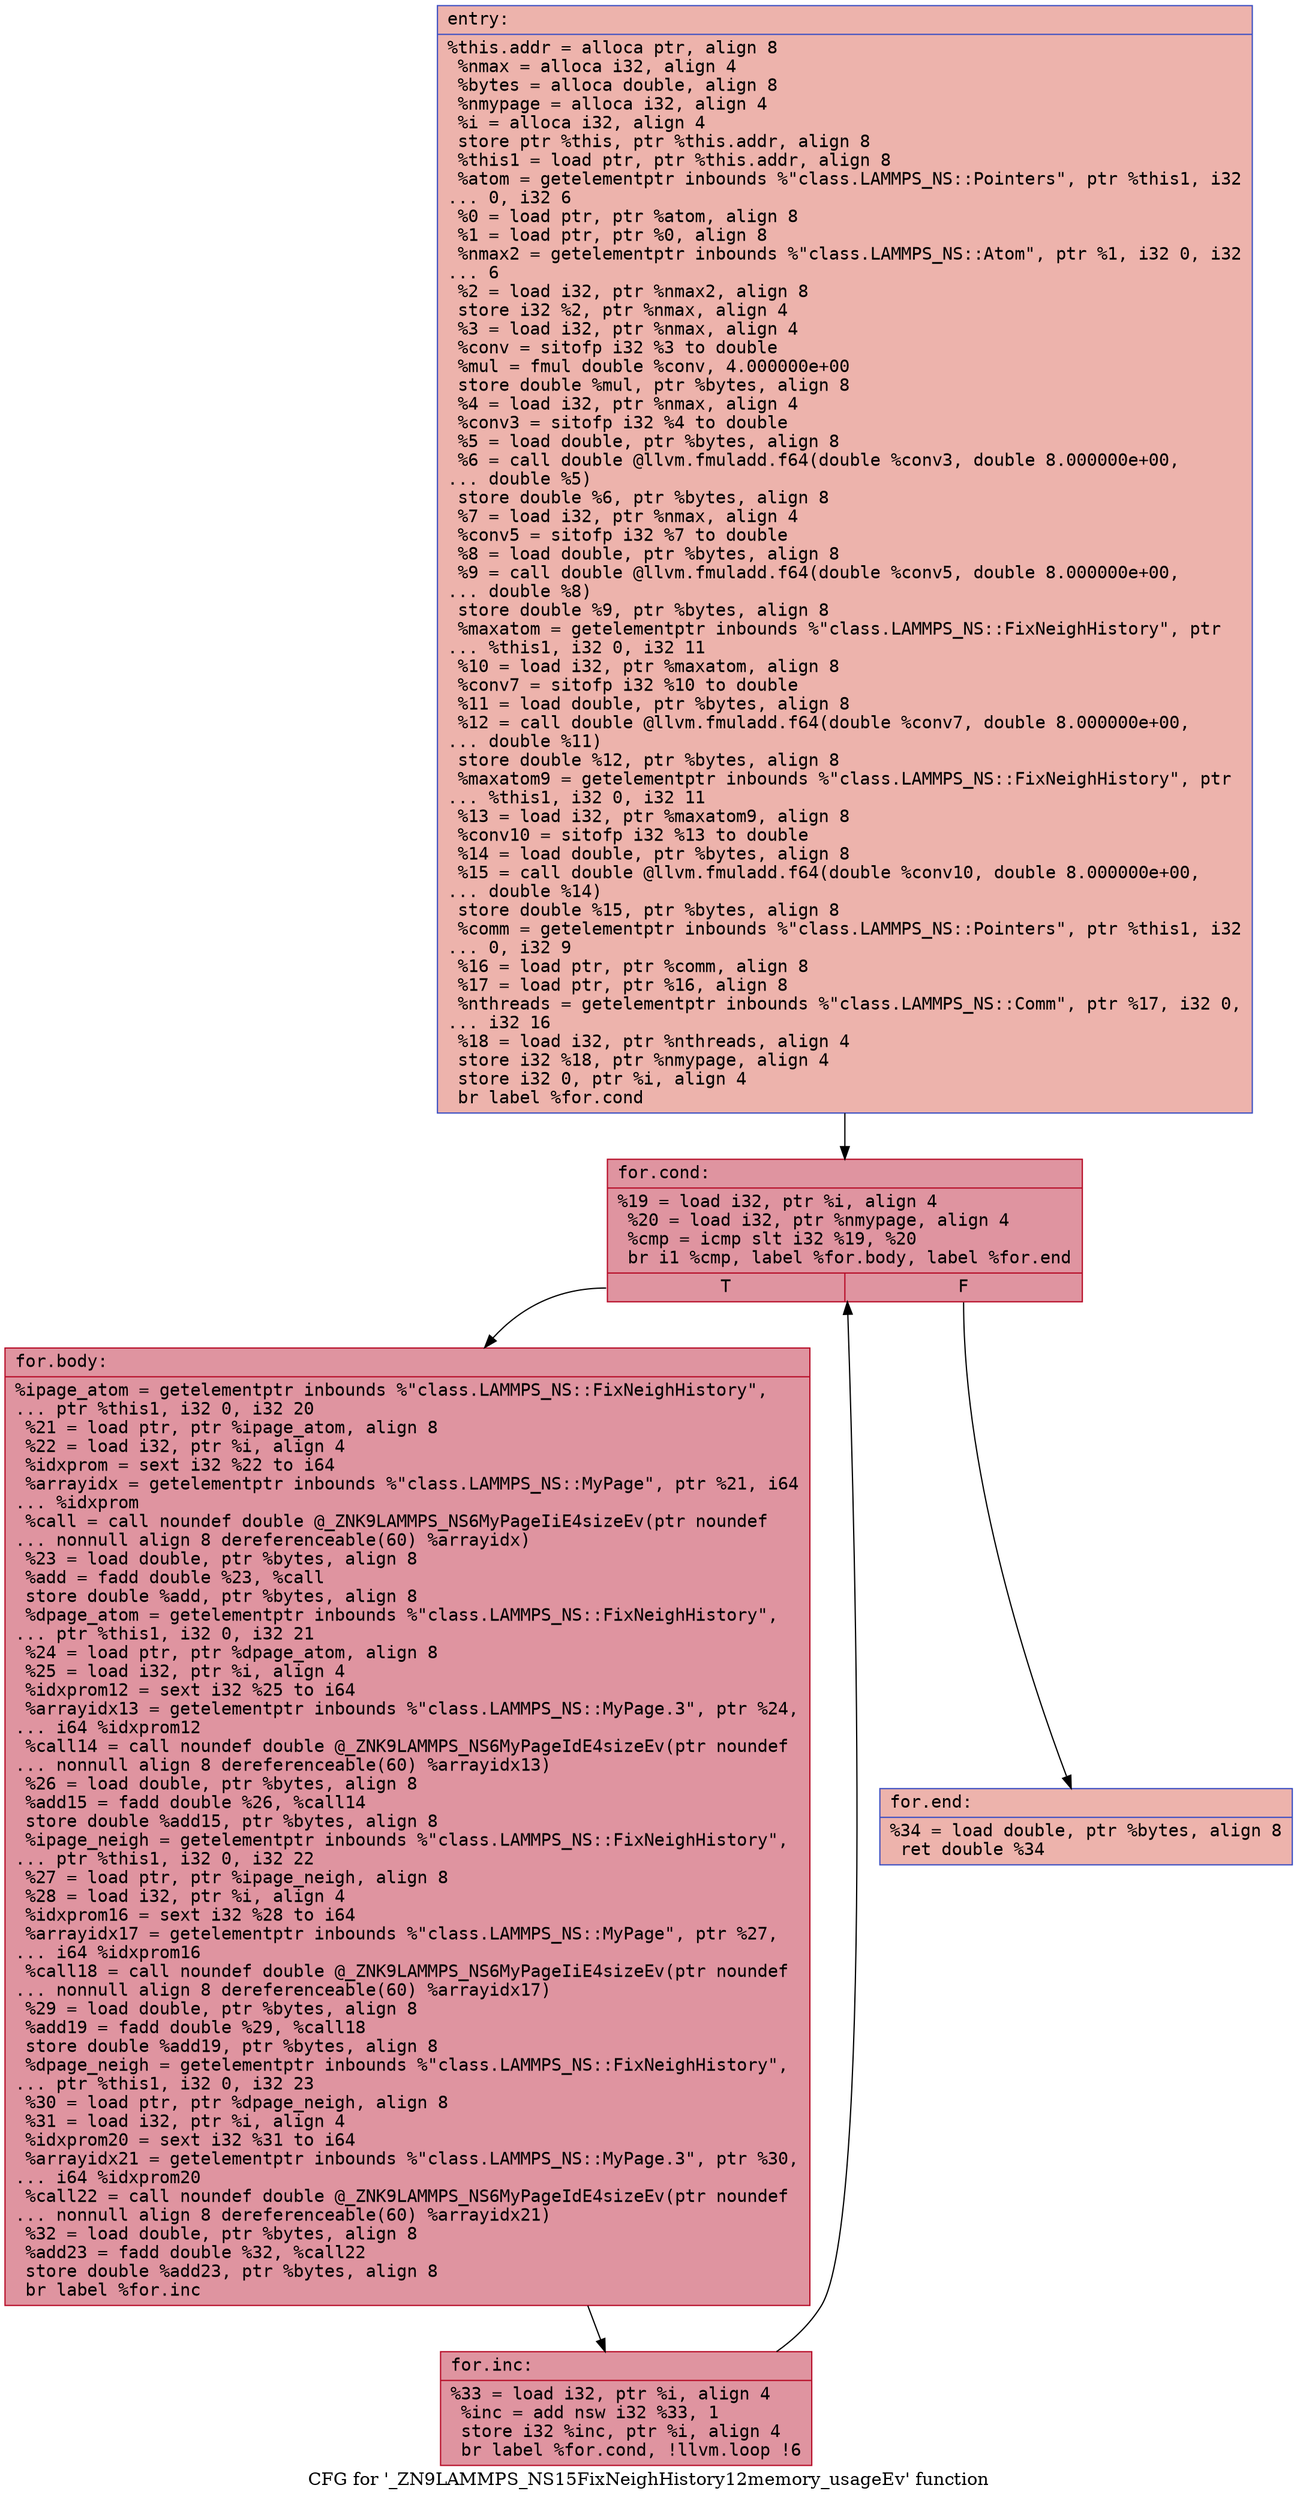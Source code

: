 digraph "CFG for '_ZN9LAMMPS_NS15FixNeighHistory12memory_usageEv' function" {
	label="CFG for '_ZN9LAMMPS_NS15FixNeighHistory12memory_usageEv' function";

	Node0x556119ac3620 [shape=record,color="#3d50c3ff", style=filled, fillcolor="#d6524470" fontname="Courier",label="{entry:\l|  %this.addr = alloca ptr, align 8\l  %nmax = alloca i32, align 4\l  %bytes = alloca double, align 8\l  %nmypage = alloca i32, align 4\l  %i = alloca i32, align 4\l  store ptr %this, ptr %this.addr, align 8\l  %this1 = load ptr, ptr %this.addr, align 8\l  %atom = getelementptr inbounds %\"class.LAMMPS_NS::Pointers\", ptr %this1, i32\l... 0, i32 6\l  %0 = load ptr, ptr %atom, align 8\l  %1 = load ptr, ptr %0, align 8\l  %nmax2 = getelementptr inbounds %\"class.LAMMPS_NS::Atom\", ptr %1, i32 0, i32\l... 6\l  %2 = load i32, ptr %nmax2, align 8\l  store i32 %2, ptr %nmax, align 4\l  %3 = load i32, ptr %nmax, align 4\l  %conv = sitofp i32 %3 to double\l  %mul = fmul double %conv, 4.000000e+00\l  store double %mul, ptr %bytes, align 8\l  %4 = load i32, ptr %nmax, align 4\l  %conv3 = sitofp i32 %4 to double\l  %5 = load double, ptr %bytes, align 8\l  %6 = call double @llvm.fmuladd.f64(double %conv3, double 8.000000e+00,\l... double %5)\l  store double %6, ptr %bytes, align 8\l  %7 = load i32, ptr %nmax, align 4\l  %conv5 = sitofp i32 %7 to double\l  %8 = load double, ptr %bytes, align 8\l  %9 = call double @llvm.fmuladd.f64(double %conv5, double 8.000000e+00,\l... double %8)\l  store double %9, ptr %bytes, align 8\l  %maxatom = getelementptr inbounds %\"class.LAMMPS_NS::FixNeighHistory\", ptr\l... %this1, i32 0, i32 11\l  %10 = load i32, ptr %maxatom, align 8\l  %conv7 = sitofp i32 %10 to double\l  %11 = load double, ptr %bytes, align 8\l  %12 = call double @llvm.fmuladd.f64(double %conv7, double 8.000000e+00,\l... double %11)\l  store double %12, ptr %bytes, align 8\l  %maxatom9 = getelementptr inbounds %\"class.LAMMPS_NS::FixNeighHistory\", ptr\l... %this1, i32 0, i32 11\l  %13 = load i32, ptr %maxatom9, align 8\l  %conv10 = sitofp i32 %13 to double\l  %14 = load double, ptr %bytes, align 8\l  %15 = call double @llvm.fmuladd.f64(double %conv10, double 8.000000e+00,\l... double %14)\l  store double %15, ptr %bytes, align 8\l  %comm = getelementptr inbounds %\"class.LAMMPS_NS::Pointers\", ptr %this1, i32\l... 0, i32 9\l  %16 = load ptr, ptr %comm, align 8\l  %17 = load ptr, ptr %16, align 8\l  %nthreads = getelementptr inbounds %\"class.LAMMPS_NS::Comm\", ptr %17, i32 0,\l... i32 16\l  %18 = load i32, ptr %nthreads, align 4\l  store i32 %18, ptr %nmypage, align 4\l  store i32 0, ptr %i, align 4\l  br label %for.cond\l}"];
	Node0x556119ac3620 -> Node0x556119b85d50[tooltip="entry -> for.cond\nProbability 100.00%" ];
	Node0x556119b85d50 [shape=record,color="#b70d28ff", style=filled, fillcolor="#b70d2870" fontname="Courier",label="{for.cond:\l|  %19 = load i32, ptr %i, align 4\l  %20 = load i32, ptr %nmypage, align 4\l  %cmp = icmp slt i32 %19, %20\l  br i1 %cmp, label %for.body, label %for.end\l|{<s0>T|<s1>F}}"];
	Node0x556119b85d50:s0 -> Node0x556119b85fa0[tooltip="for.cond -> for.body\nProbability 96.88%" ];
	Node0x556119b85d50:s1 -> Node0x556119b86020[tooltip="for.cond -> for.end\nProbability 3.12%" ];
	Node0x556119b85fa0 [shape=record,color="#b70d28ff", style=filled, fillcolor="#b70d2870" fontname="Courier",label="{for.body:\l|  %ipage_atom = getelementptr inbounds %\"class.LAMMPS_NS::FixNeighHistory\",\l... ptr %this1, i32 0, i32 20\l  %21 = load ptr, ptr %ipage_atom, align 8\l  %22 = load i32, ptr %i, align 4\l  %idxprom = sext i32 %22 to i64\l  %arrayidx = getelementptr inbounds %\"class.LAMMPS_NS::MyPage\", ptr %21, i64\l... %idxprom\l  %call = call noundef double @_ZNK9LAMMPS_NS6MyPageIiE4sizeEv(ptr noundef\l... nonnull align 8 dereferenceable(60) %arrayidx)\l  %23 = load double, ptr %bytes, align 8\l  %add = fadd double %23, %call\l  store double %add, ptr %bytes, align 8\l  %dpage_atom = getelementptr inbounds %\"class.LAMMPS_NS::FixNeighHistory\",\l... ptr %this1, i32 0, i32 21\l  %24 = load ptr, ptr %dpage_atom, align 8\l  %25 = load i32, ptr %i, align 4\l  %idxprom12 = sext i32 %25 to i64\l  %arrayidx13 = getelementptr inbounds %\"class.LAMMPS_NS::MyPage.3\", ptr %24,\l... i64 %idxprom12\l  %call14 = call noundef double @_ZNK9LAMMPS_NS6MyPageIdE4sizeEv(ptr noundef\l... nonnull align 8 dereferenceable(60) %arrayidx13)\l  %26 = load double, ptr %bytes, align 8\l  %add15 = fadd double %26, %call14\l  store double %add15, ptr %bytes, align 8\l  %ipage_neigh = getelementptr inbounds %\"class.LAMMPS_NS::FixNeighHistory\",\l... ptr %this1, i32 0, i32 22\l  %27 = load ptr, ptr %ipage_neigh, align 8\l  %28 = load i32, ptr %i, align 4\l  %idxprom16 = sext i32 %28 to i64\l  %arrayidx17 = getelementptr inbounds %\"class.LAMMPS_NS::MyPage\", ptr %27,\l... i64 %idxprom16\l  %call18 = call noundef double @_ZNK9LAMMPS_NS6MyPageIiE4sizeEv(ptr noundef\l... nonnull align 8 dereferenceable(60) %arrayidx17)\l  %29 = load double, ptr %bytes, align 8\l  %add19 = fadd double %29, %call18\l  store double %add19, ptr %bytes, align 8\l  %dpage_neigh = getelementptr inbounds %\"class.LAMMPS_NS::FixNeighHistory\",\l... ptr %this1, i32 0, i32 23\l  %30 = load ptr, ptr %dpage_neigh, align 8\l  %31 = load i32, ptr %i, align 4\l  %idxprom20 = sext i32 %31 to i64\l  %arrayidx21 = getelementptr inbounds %\"class.LAMMPS_NS::MyPage.3\", ptr %30,\l... i64 %idxprom20\l  %call22 = call noundef double @_ZNK9LAMMPS_NS6MyPageIdE4sizeEv(ptr noundef\l... nonnull align 8 dereferenceable(60) %arrayidx21)\l  %32 = load double, ptr %bytes, align 8\l  %add23 = fadd double %32, %call22\l  store double %add23, ptr %bytes, align 8\l  br label %for.inc\l}"];
	Node0x556119b85fa0 -> Node0x556119b87d80[tooltip="for.body -> for.inc\nProbability 100.00%" ];
	Node0x556119b87d80 [shape=record,color="#b70d28ff", style=filled, fillcolor="#b70d2870" fontname="Courier",label="{for.inc:\l|  %33 = load i32, ptr %i, align 4\l  %inc = add nsw i32 %33, 1\l  store i32 %inc, ptr %i, align 4\l  br label %for.cond, !llvm.loop !6\l}"];
	Node0x556119b87d80 -> Node0x556119b85d50[tooltip="for.inc -> for.cond\nProbability 100.00%" ];
	Node0x556119b86020 [shape=record,color="#3d50c3ff", style=filled, fillcolor="#d6524470" fontname="Courier",label="{for.end:\l|  %34 = load double, ptr %bytes, align 8\l  ret double %34\l}"];
}
